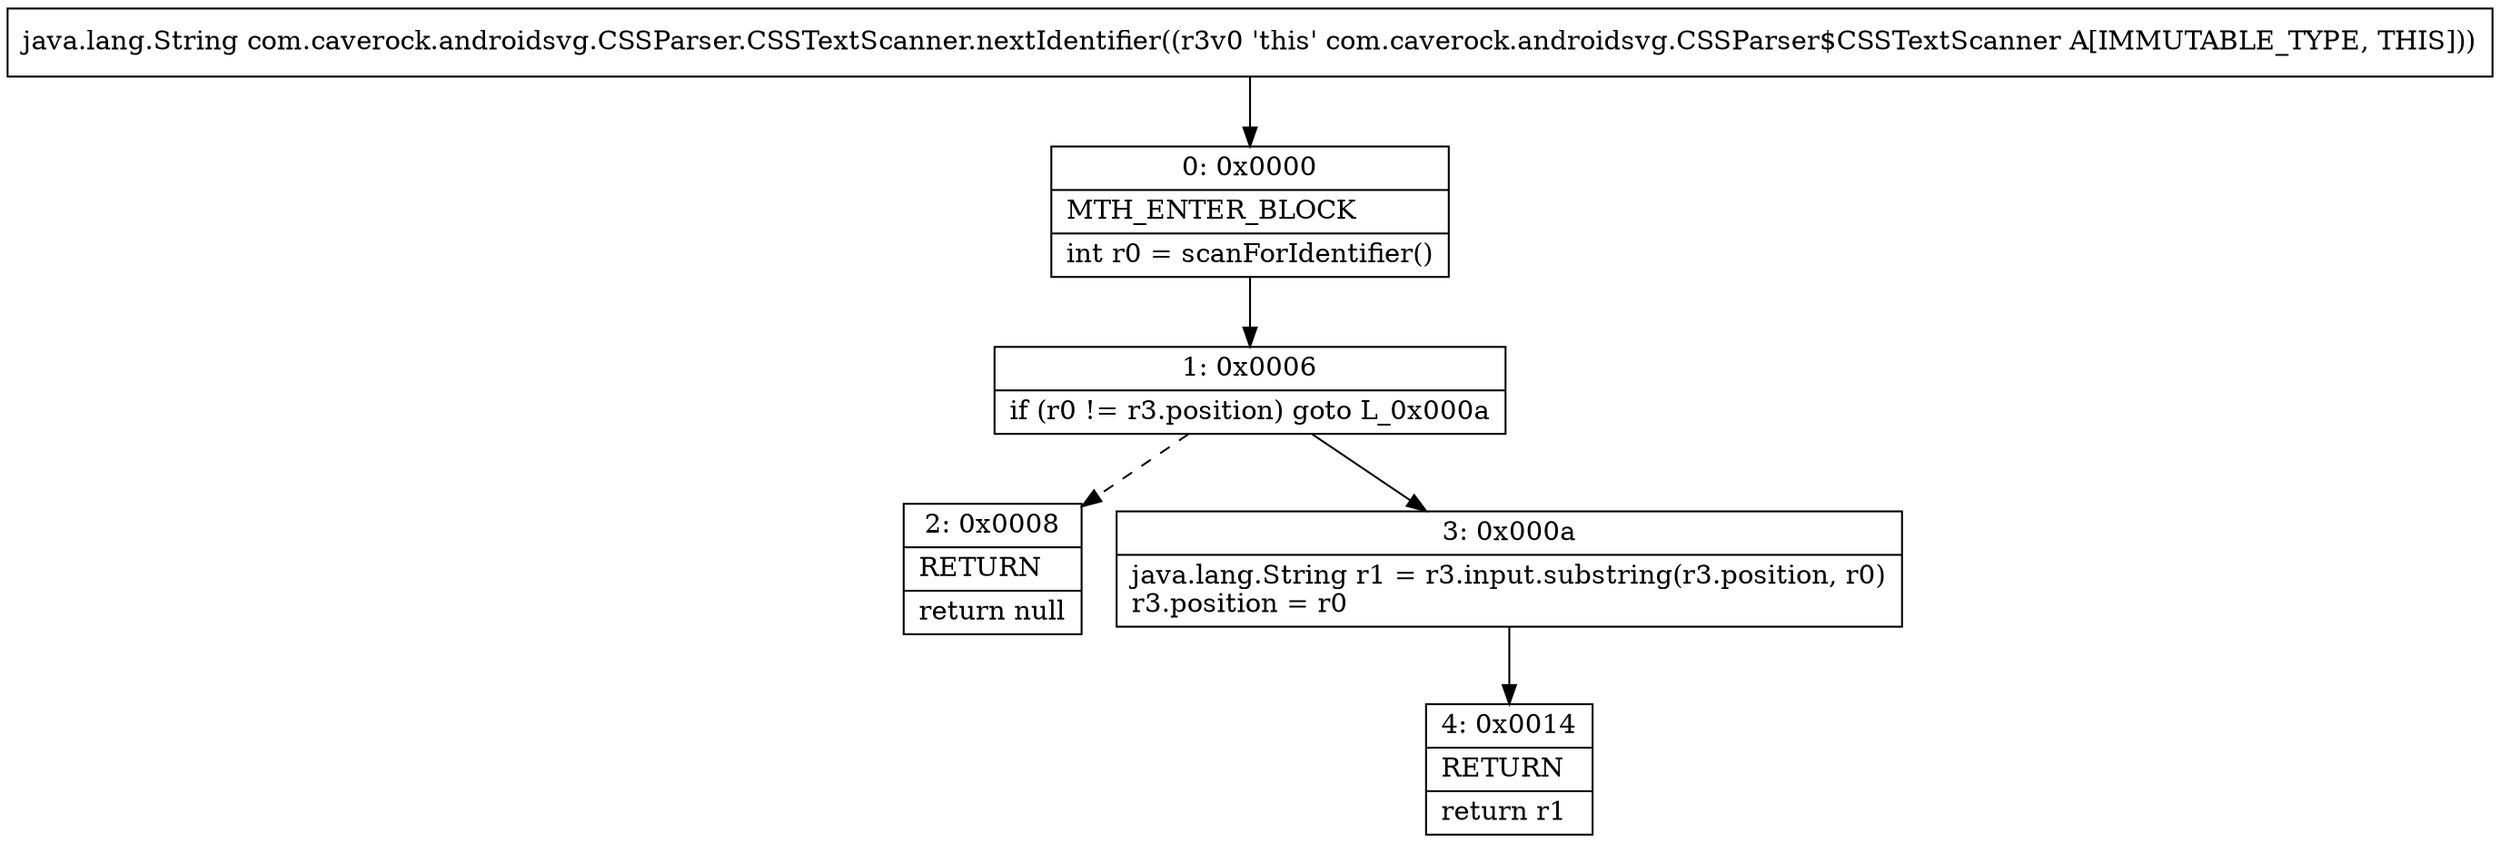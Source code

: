 digraph "CFG forcom.caverock.androidsvg.CSSParser.CSSTextScanner.nextIdentifier()Ljava\/lang\/String;" {
Node_0 [shape=record,label="{0\:\ 0x0000|MTH_ENTER_BLOCK\l|int r0 = scanForIdentifier()\l}"];
Node_1 [shape=record,label="{1\:\ 0x0006|if (r0 != r3.position) goto L_0x000a\l}"];
Node_2 [shape=record,label="{2\:\ 0x0008|RETURN\l|return null\l}"];
Node_3 [shape=record,label="{3\:\ 0x000a|java.lang.String r1 = r3.input.substring(r3.position, r0)\lr3.position = r0\l}"];
Node_4 [shape=record,label="{4\:\ 0x0014|RETURN\l|return r1\l}"];
MethodNode[shape=record,label="{java.lang.String com.caverock.androidsvg.CSSParser.CSSTextScanner.nextIdentifier((r3v0 'this' com.caverock.androidsvg.CSSParser$CSSTextScanner A[IMMUTABLE_TYPE, THIS])) }"];
MethodNode -> Node_0;
Node_0 -> Node_1;
Node_1 -> Node_2[style=dashed];
Node_1 -> Node_3;
Node_3 -> Node_4;
}

